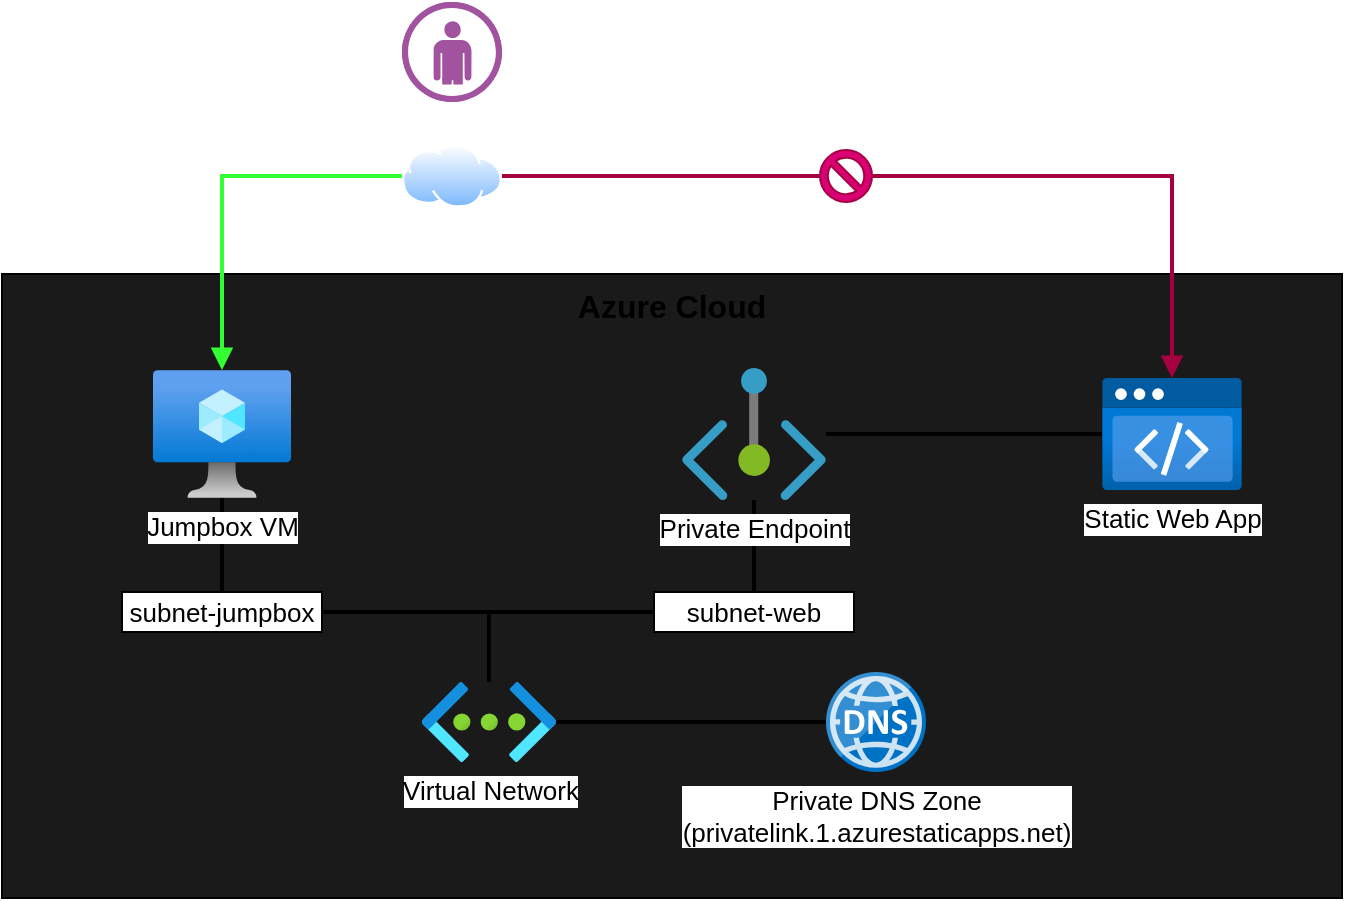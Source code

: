 <mxfile version="18.0.1" type="device"><diagram id="78mra3FLe9nM5oLeZit6" name="Page-1"><mxGraphModel dx="1422" dy="857" grid="0" gridSize="10" guides="1" tooltips="1" connect="1" arrows="1" fold="1" page="1" pageScale="1" pageWidth="1100" pageHeight="850" math="0" shadow="0"><root><mxCell id="0"/><mxCell id="1" parent="0"/><mxCell id="PMrxBpM85AuIsra-lhS--16" value="Azure Cloud" style="rounded=0;whiteSpace=wrap;html=1;fillColor=#1A1A1A;verticalAlign=top;fontStyle=1;fontSize=16;" parent="1" vertex="1"><mxGeometry x="184" y="274" width="670" height="312" as="geometry"/></mxCell><mxCell id="PMrxBpM85AuIsra-lhS--1" value="Static Web App" style="aspect=fixed;html=1;points=[];align=center;image;fontSize=13;image=img/lib/azure2/preview/Static_Apps.svg;" parent="1" vertex="1"><mxGeometry x="734" y="326" width="70" height="56.0" as="geometry"/></mxCell><mxCell id="PMrxBpM85AuIsra-lhS--14" style="edgeStyle=orthogonalEdgeStyle;rounded=0;orthogonalLoop=1;jettySize=auto;html=1;endArrow=none;endFill=0;strokeWidth=2;fontSize=13;" parent="1" source="PMrxBpM85AuIsra-lhS--2" target="PMrxBpM85AuIsra-lhS--1" edge="1"><mxGeometry relative="1" as="geometry"/></mxCell><mxCell id="PMrxBpM85AuIsra-lhS--15" style="edgeStyle=orthogonalEdgeStyle;rounded=0;orthogonalLoop=1;jettySize=auto;html=1;endArrow=none;endFill=0;strokeWidth=2;fontSize=13;" parent="1" source="PMrxBpM85AuIsra-lhS--2" target="PMrxBpM85AuIsra-lhS--11" edge="1"><mxGeometry relative="1" as="geometry"/></mxCell><mxCell id="PMrxBpM85AuIsra-lhS--2" value="Private Endpoint" style="aspect=fixed;html=1;points=[];align=center;image;fontSize=13;image=img/lib/azure2/networking/Private_Endpoint.svg;" parent="1" vertex="1"><mxGeometry x="524" y="321" width="72" height="66" as="geometry"/></mxCell><mxCell id="PMrxBpM85AuIsra-lhS--12" style="edgeStyle=orthogonalEdgeStyle;rounded=0;orthogonalLoop=1;jettySize=auto;html=1;endArrow=none;endFill=0;strokeWidth=2;fontSize=13;" parent="1" source="PMrxBpM85AuIsra-lhS--4" target="PMrxBpM85AuIsra-lhS--8" edge="1"><mxGeometry relative="1" as="geometry"/></mxCell><mxCell id="PMrxBpM85AuIsra-lhS--4" value="Jumpbox VM" style="aspect=fixed;html=1;points=[];align=center;image;fontSize=13;image=img/lib/azure2/compute/Virtual_Machine.svg;" parent="1" vertex="1"><mxGeometry x="259.5" y="322" width="69" height="64" as="geometry"/></mxCell><mxCell id="PMrxBpM85AuIsra-lhS--7" style="edgeStyle=orthogonalEdgeStyle;rounded=0;orthogonalLoop=1;jettySize=auto;html=1;strokeWidth=2;endArrow=none;endFill=0;fontSize=13;" parent="1" source="PMrxBpM85AuIsra-lhS--5" target="PMrxBpM85AuIsra-lhS--6" edge="1"><mxGeometry relative="1" as="geometry"/></mxCell><mxCell id="PMrxBpM85AuIsra-lhS--5" value="Virtual Network" style="aspect=fixed;html=1;points=[];align=center;image;fontSize=13;image=img/lib/azure2/networking/Virtual_Networks.svg;" parent="1" vertex="1"><mxGeometry x="394" y="478" width="67" height="40" as="geometry"/></mxCell><mxCell id="PMrxBpM85AuIsra-lhS--6" value="Private DNS Zone&lt;br style=&quot;font-size: 13px;&quot;&gt;(privatelink.1.azurestaticapps.net)" style="sketch=0;aspect=fixed;html=1;points=[];align=center;image;fontSize=13;image=img/lib/mscae/DNS.svg;" parent="1" vertex="1"><mxGeometry x="596" y="473" width="50" height="50" as="geometry"/></mxCell><mxCell id="PMrxBpM85AuIsra-lhS--10" style="edgeStyle=orthogonalEdgeStyle;rounded=0;orthogonalLoop=1;jettySize=auto;html=1;endArrow=none;endFill=0;strokeWidth=2;fontSize=13;" parent="1" source="PMrxBpM85AuIsra-lhS--8" target="PMrxBpM85AuIsra-lhS--5" edge="1"><mxGeometry relative="1" as="geometry"/></mxCell><mxCell id="PMrxBpM85AuIsra-lhS--8" value="subnet-jumpbox" style="rounded=0;whiteSpace=wrap;html=1;fontSize=13;" parent="1" vertex="1"><mxGeometry x="244" y="433" width="100" height="20" as="geometry"/></mxCell><mxCell id="PMrxBpM85AuIsra-lhS--13" style="edgeStyle=orthogonalEdgeStyle;rounded=0;orthogonalLoop=1;jettySize=auto;html=1;endArrow=none;endFill=0;strokeWidth=2;fontSize=13;" parent="1" source="PMrxBpM85AuIsra-lhS--11" target="PMrxBpM85AuIsra-lhS--5" edge="1"><mxGeometry relative="1" as="geometry"/></mxCell><mxCell id="PMrxBpM85AuIsra-lhS--11" value="subnet-web" style="rounded=0;whiteSpace=wrap;html=1;fontSize=13;" parent="1" vertex="1"><mxGeometry x="510" y="433" width="100" height="20" as="geometry"/></mxCell><mxCell id="PMrxBpM85AuIsra-lhS--19" style="edgeStyle=orthogonalEdgeStyle;rounded=0;orthogonalLoop=1;jettySize=auto;html=1;endArrow=block;endFill=1;strokeWidth=2;fillColor=#008a00;strokeColor=#33FF33;" parent="1" source="PMrxBpM85AuIsra-lhS--26" target="PMrxBpM85AuIsra-lhS--4" edge="1"><mxGeometry relative="1" as="geometry"><mxPoint x="294" y="188" as="sourcePoint"/></mxGeometry></mxCell><mxCell id="PMrxBpM85AuIsra-lhS--20" style="edgeStyle=orthogonalEdgeStyle;rounded=0;orthogonalLoop=1;jettySize=auto;html=1;endArrow=block;endFill=1;strokeWidth=2;fillColor=#d80073;strokeColor=#A50040;startArrow=none;" parent="1" source="PMrxBpM85AuIsra-lhS--22" target="PMrxBpM85AuIsra-lhS--1" edge="1"><mxGeometry relative="1" as="geometry"/></mxCell><mxCell id="PMrxBpM85AuIsra-lhS--22" value="" style="verticalLabelPosition=bottom;verticalAlign=top;html=1;shape=mxgraph.basic.no_symbol;fontColor=#ffffff;fillColor=#d80073;strokeColor=#A50040;" parent="1" vertex="1"><mxGeometry x="593" y="212" width="26" height="26" as="geometry"/></mxCell><mxCell id="PMrxBpM85AuIsra-lhS--23" value="" style="edgeStyle=orthogonalEdgeStyle;rounded=0;orthogonalLoop=1;jettySize=auto;html=1;endArrow=none;endFill=1;strokeWidth=2;fillColor=#d80073;strokeColor=#A50040;" parent="1" source="PMrxBpM85AuIsra-lhS--26" target="PMrxBpM85AuIsra-lhS--22" edge="1"><mxGeometry relative="1" as="geometry"><mxPoint x="316.5" y="225" as="sourcePoint"/><mxPoint x="769" y="365" as="targetPoint"/></mxGeometry></mxCell><mxCell id="PMrxBpM85AuIsra-lhS--26" value="Internet" style="aspect=fixed;perimeter=ellipsePerimeter;html=1;align=center;shadow=0;dashed=0;spacingTop=3;image;image=img/lib/active_directory/internet_cloud.svg;fontColor=#FFFFFF;fillColor=#1A1A1A;fontStyle=1" parent="1" vertex="1"><mxGeometry x="384" y="209.25" width="50" height="31.5" as="geometry"/></mxCell><mxCell id="PMrxBpM85AuIsra-lhS--29" style="edgeStyle=orthogonalEdgeStyle;rounded=0;orthogonalLoop=1;jettySize=auto;html=1;fontColor=#FFFFFF;endArrow=none;endFill=0;strokeColor=#FFFFFF;strokeWidth=2;" parent="1" source="PMrxBpM85AuIsra-lhS--28" target="PMrxBpM85AuIsra-lhS--26" edge="1"><mxGeometry relative="1" as="geometry"/></mxCell><mxCell id="PMrxBpM85AuIsra-lhS--28" value="" style="verticalLabelPosition=bottom;sketch=0;html=1;fillColor=#A153A0;strokeColor=#ffffff;verticalAlign=top;align=center;points=[[0,0.5,0],[0.125,0.25,0],[0.25,0,0],[0.5,0,0],[0.75,0,0],[0.875,0.25,0],[1,0.5,0],[0.875,0.75,0],[0.75,1,0],[0.5,1,0],[0.125,0.75,0]];pointerEvents=1;shape=mxgraph.cisco_safe.compositeIcon;bgIcon=ellipse;resIcon=mxgraph.cisco_safe.design.user;fontColor=#FFFFFF;" parent="1" vertex="1"><mxGeometry x="384" y="138" width="50" height="50" as="geometry"/></mxCell></root></mxGraphModel></diagram></mxfile>